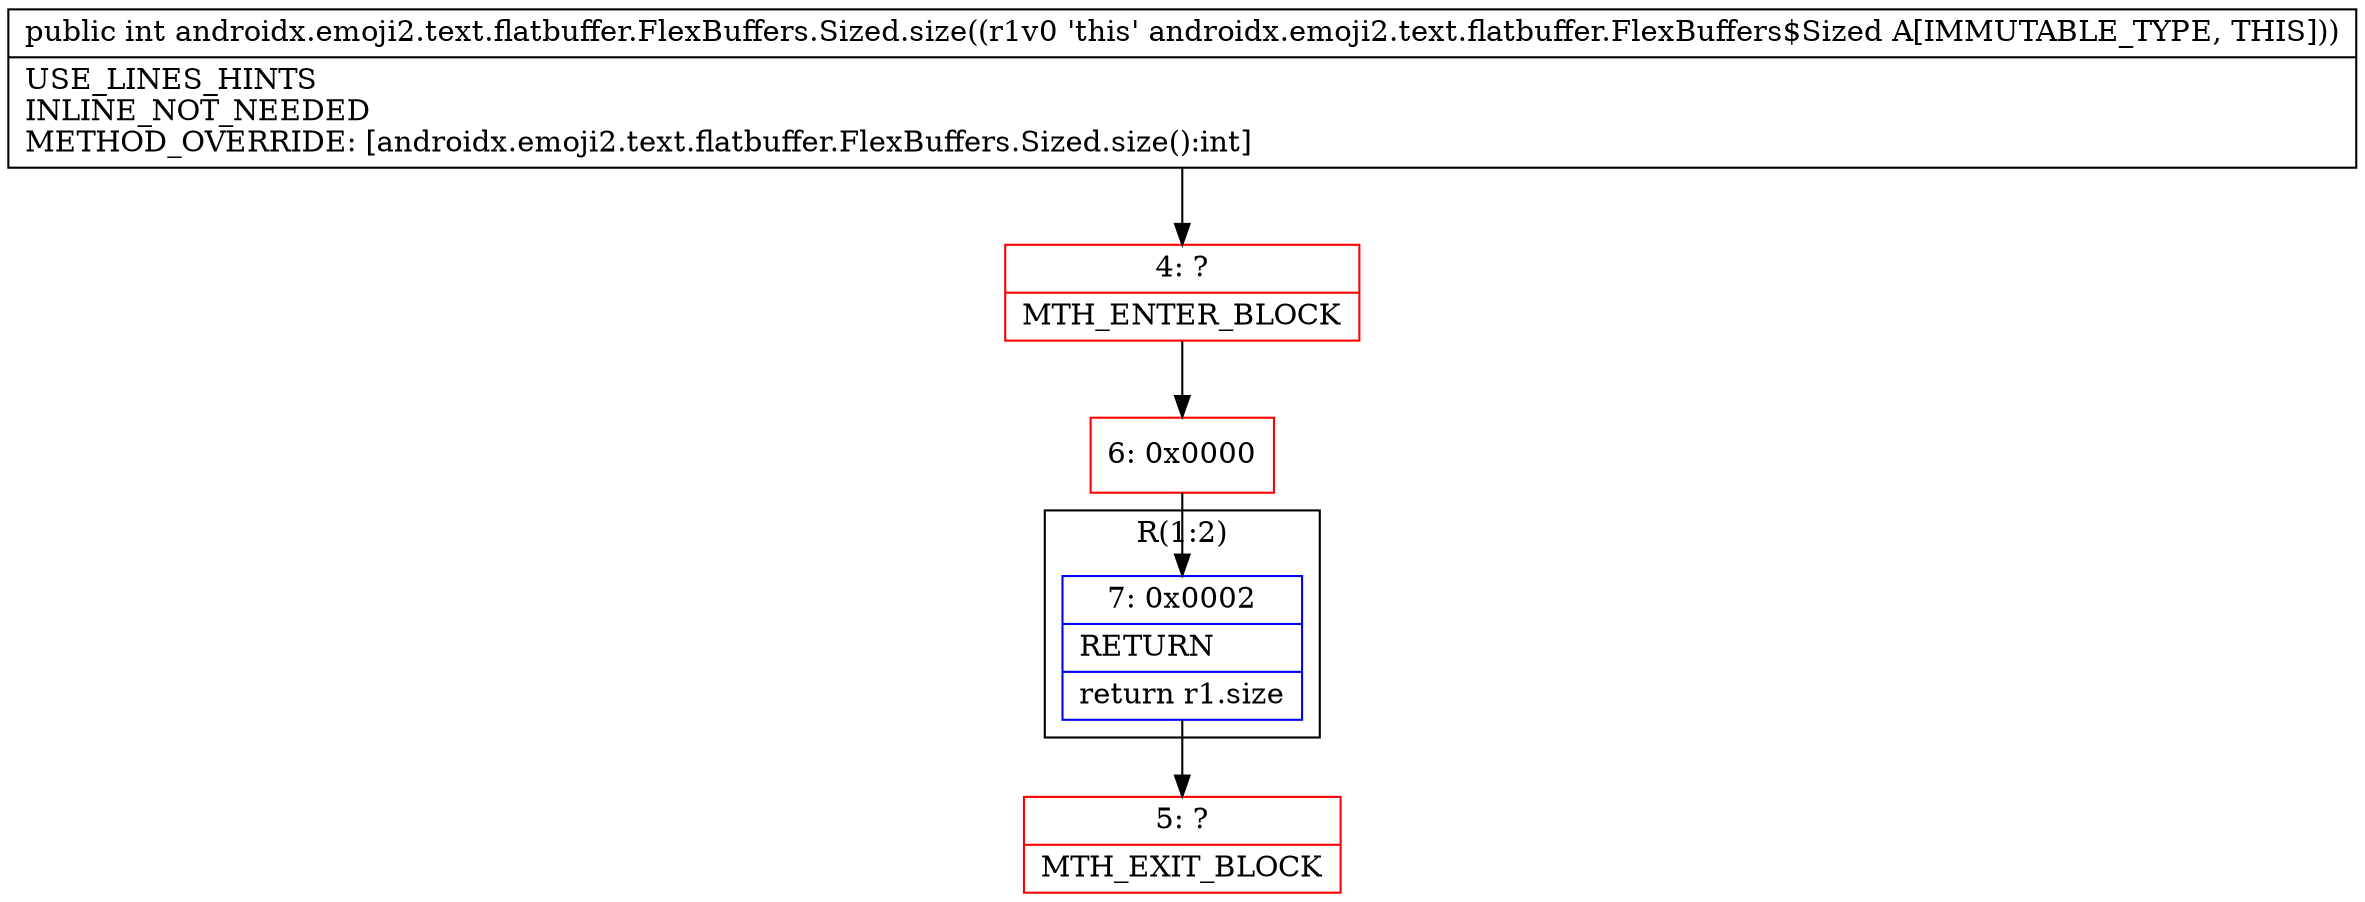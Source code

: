 digraph "CFG forandroidx.emoji2.text.flatbuffer.FlexBuffers.Sized.size()I" {
subgraph cluster_Region_1303608302 {
label = "R(1:2)";
node [shape=record,color=blue];
Node_7 [shape=record,label="{7\:\ 0x0002|RETURN\l|return r1.size\l}"];
}
Node_4 [shape=record,color=red,label="{4\:\ ?|MTH_ENTER_BLOCK\l}"];
Node_6 [shape=record,color=red,label="{6\:\ 0x0000}"];
Node_5 [shape=record,color=red,label="{5\:\ ?|MTH_EXIT_BLOCK\l}"];
MethodNode[shape=record,label="{public int androidx.emoji2.text.flatbuffer.FlexBuffers.Sized.size((r1v0 'this' androidx.emoji2.text.flatbuffer.FlexBuffers$Sized A[IMMUTABLE_TYPE, THIS]))  | USE_LINES_HINTS\lINLINE_NOT_NEEDED\lMETHOD_OVERRIDE: [androidx.emoji2.text.flatbuffer.FlexBuffers.Sized.size():int]\l}"];
MethodNode -> Node_4;Node_7 -> Node_5;
Node_4 -> Node_6;
Node_6 -> Node_7;
}

